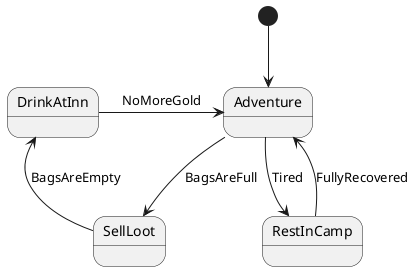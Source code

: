 @startuml
'https://plantuml.com/state-diagram

[*] --> Adventure
RestInCamp --> Adventure : FullyRecovered
Adventure --> SellLoot : BagsAreFull
Adventure --> RestInCamp : Tired
SellLoot --> DrinkAtInn : BagsAreEmpty
DrinkAtInn -> Adventure : NoMoreGold

@enduml